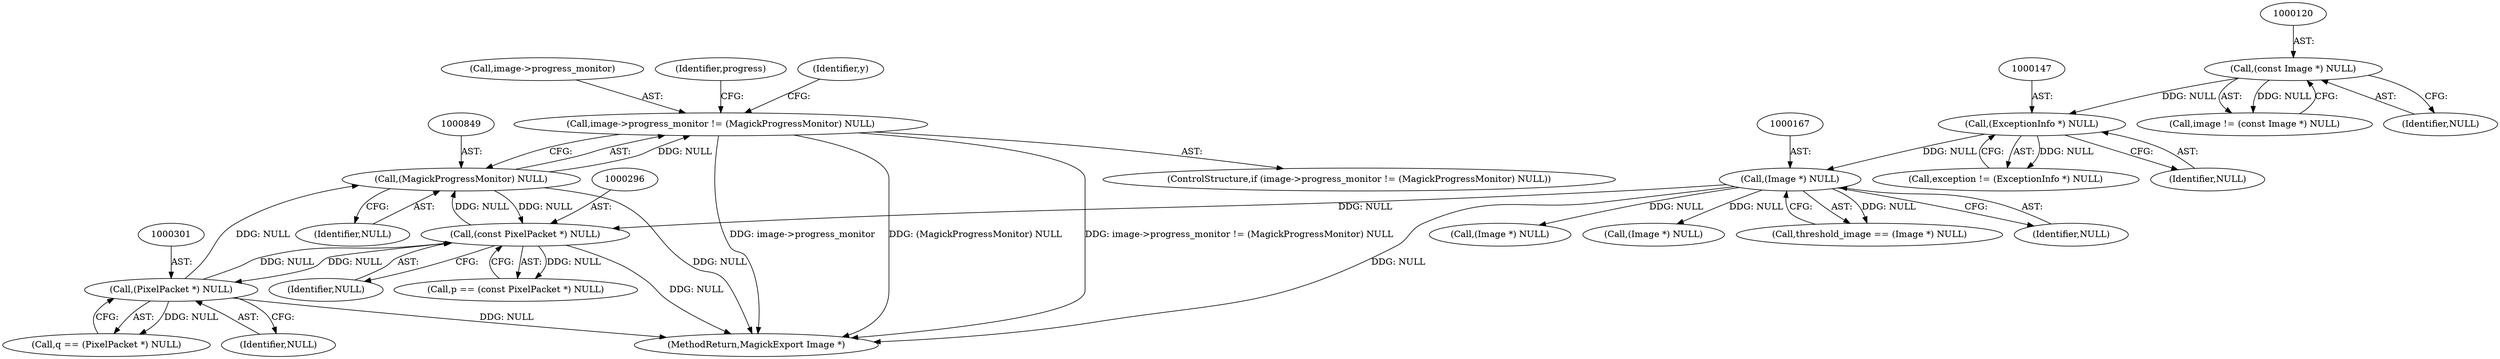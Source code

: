digraph "0_ImageMagick_55e6dc49f1a381d9d511ee2f888fdc3e3c3e3953@pointer" {
"1000844" [label="(Call,image->progress_monitor != (MagickProgressMonitor) NULL)"];
"1000848" [label="(Call,(MagickProgressMonitor) NULL)"];
"1000300" [label="(Call,(PixelPacket *) NULL)"];
"1000295" [label="(Call,(const PixelPacket *) NULL)"];
"1000166" [label="(Call,(Image *) NULL)"];
"1000146" [label="(Call,(ExceptionInfo *) NULL)"];
"1000119" [label="(Call,(const Image *) NULL)"];
"1000889" [label="(MethodReturn,MagickExport Image *)"];
"1000170" [label="(Call,(Image *) NULL)"];
"1000166" [label="(Call,(Image *) NULL)"];
"1000854" [label="(Identifier,progress)"];
"1000843" [label="(ControlStructure,if (image->progress_monitor != (MagickProgressMonitor) NULL))"];
"1000119" [label="(Call,(const Image *) NULL)"];
"1000239" [label="(Identifier,y)"];
"1000197" [label="(Call,(Image *) NULL)"];
"1000848" [label="(Call,(MagickProgressMonitor) NULL)"];
"1000297" [label="(Identifier,NULL)"];
"1000164" [label="(Call,threshold_image == (Image *) NULL)"];
"1000302" [label="(Identifier,NULL)"];
"1000293" [label="(Call,p == (const PixelPacket *) NULL)"];
"1000300" [label="(Call,(PixelPacket *) NULL)"];
"1000117" [label="(Call,image != (const Image *) NULL)"];
"1000850" [label="(Identifier,NULL)"];
"1000845" [label="(Call,image->progress_monitor)"];
"1000121" [label="(Identifier,NULL)"];
"1000295" [label="(Call,(const PixelPacket *) NULL)"];
"1000144" [label="(Call,exception != (ExceptionInfo *) NULL)"];
"1000146" [label="(Call,(ExceptionInfo *) NULL)"];
"1000844" [label="(Call,image->progress_monitor != (MagickProgressMonitor) NULL)"];
"1000168" [label="(Identifier,NULL)"];
"1000298" [label="(Call,q == (PixelPacket *) NULL)"];
"1000148" [label="(Identifier,NULL)"];
"1000844" -> "1000843"  [label="AST: "];
"1000844" -> "1000848"  [label="CFG: "];
"1000845" -> "1000844"  [label="AST: "];
"1000848" -> "1000844"  [label="AST: "];
"1000854" -> "1000844"  [label="CFG: "];
"1000239" -> "1000844"  [label="CFG: "];
"1000844" -> "1000889"  [label="DDG: image->progress_monitor != (MagickProgressMonitor) NULL"];
"1000844" -> "1000889"  [label="DDG: (MagickProgressMonitor) NULL"];
"1000844" -> "1000889"  [label="DDG: image->progress_monitor"];
"1000848" -> "1000844"  [label="DDG: NULL"];
"1000848" -> "1000850"  [label="CFG: "];
"1000849" -> "1000848"  [label="AST: "];
"1000850" -> "1000848"  [label="AST: "];
"1000848" -> "1000889"  [label="DDG: NULL"];
"1000848" -> "1000295"  [label="DDG: NULL"];
"1000300" -> "1000848"  [label="DDG: NULL"];
"1000295" -> "1000848"  [label="DDG: NULL"];
"1000300" -> "1000298"  [label="AST: "];
"1000300" -> "1000302"  [label="CFG: "];
"1000301" -> "1000300"  [label="AST: "];
"1000302" -> "1000300"  [label="AST: "];
"1000298" -> "1000300"  [label="CFG: "];
"1000300" -> "1000889"  [label="DDG: NULL"];
"1000300" -> "1000295"  [label="DDG: NULL"];
"1000300" -> "1000298"  [label="DDG: NULL"];
"1000295" -> "1000300"  [label="DDG: NULL"];
"1000295" -> "1000293"  [label="AST: "];
"1000295" -> "1000297"  [label="CFG: "];
"1000296" -> "1000295"  [label="AST: "];
"1000297" -> "1000295"  [label="AST: "];
"1000293" -> "1000295"  [label="CFG: "];
"1000295" -> "1000889"  [label="DDG: NULL"];
"1000295" -> "1000293"  [label="DDG: NULL"];
"1000166" -> "1000295"  [label="DDG: NULL"];
"1000166" -> "1000164"  [label="AST: "];
"1000166" -> "1000168"  [label="CFG: "];
"1000167" -> "1000166"  [label="AST: "];
"1000168" -> "1000166"  [label="AST: "];
"1000164" -> "1000166"  [label="CFG: "];
"1000166" -> "1000889"  [label="DDG: NULL"];
"1000166" -> "1000164"  [label="DDG: NULL"];
"1000146" -> "1000166"  [label="DDG: NULL"];
"1000166" -> "1000170"  [label="DDG: NULL"];
"1000166" -> "1000197"  [label="DDG: NULL"];
"1000146" -> "1000144"  [label="AST: "];
"1000146" -> "1000148"  [label="CFG: "];
"1000147" -> "1000146"  [label="AST: "];
"1000148" -> "1000146"  [label="AST: "];
"1000144" -> "1000146"  [label="CFG: "];
"1000146" -> "1000144"  [label="DDG: NULL"];
"1000119" -> "1000146"  [label="DDG: NULL"];
"1000119" -> "1000117"  [label="AST: "];
"1000119" -> "1000121"  [label="CFG: "];
"1000120" -> "1000119"  [label="AST: "];
"1000121" -> "1000119"  [label="AST: "];
"1000117" -> "1000119"  [label="CFG: "];
"1000119" -> "1000117"  [label="DDG: NULL"];
}
